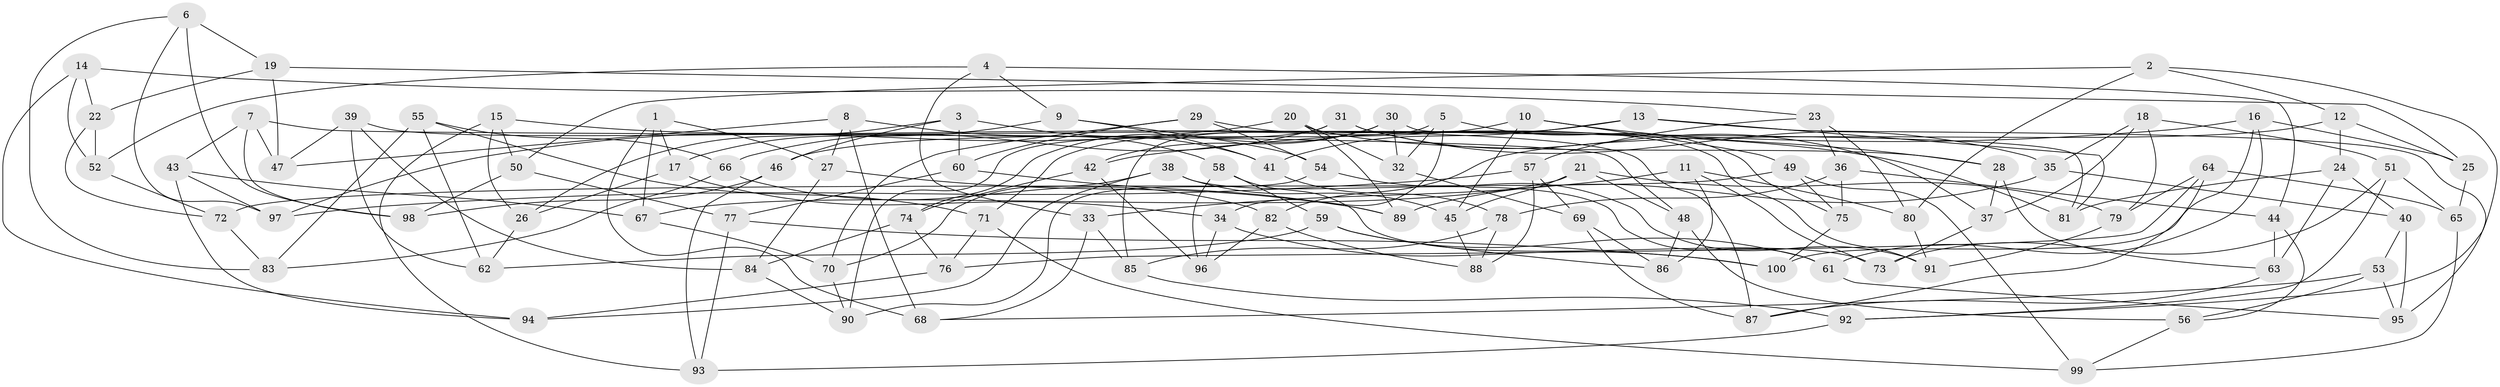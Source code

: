 // Generated by graph-tools (version 1.1) at 2025/16/03/09/25 04:16:24]
// undirected, 100 vertices, 200 edges
graph export_dot {
graph [start="1"]
  node [color=gray90,style=filled];
  1;
  2;
  3;
  4;
  5;
  6;
  7;
  8;
  9;
  10;
  11;
  12;
  13;
  14;
  15;
  16;
  17;
  18;
  19;
  20;
  21;
  22;
  23;
  24;
  25;
  26;
  27;
  28;
  29;
  30;
  31;
  32;
  33;
  34;
  35;
  36;
  37;
  38;
  39;
  40;
  41;
  42;
  43;
  44;
  45;
  46;
  47;
  48;
  49;
  50;
  51;
  52;
  53;
  54;
  55;
  56;
  57;
  58;
  59;
  60;
  61;
  62;
  63;
  64;
  65;
  66;
  67;
  68;
  69;
  70;
  71;
  72;
  73;
  74;
  75;
  76;
  77;
  78;
  79;
  80;
  81;
  82;
  83;
  84;
  85;
  86;
  87;
  88;
  89;
  90;
  91;
  92;
  93;
  94;
  95;
  96;
  97;
  98;
  99;
  100;
  1 -- 27;
  1 -- 68;
  1 -- 67;
  1 -- 17;
  2 -- 80;
  2 -- 12;
  2 -- 92;
  2 -- 50;
  3 -- 41;
  3 -- 60;
  3 -- 46;
  3 -- 26;
  4 -- 52;
  4 -- 33;
  4 -- 9;
  4 -- 44;
  5 -- 75;
  5 -- 32;
  5 -- 85;
  5 -- 34;
  6 -- 98;
  6 -- 97;
  6 -- 19;
  6 -- 83;
  7 -- 98;
  7 -- 48;
  7 -- 43;
  7 -- 47;
  8 -- 47;
  8 -- 27;
  8 -- 58;
  8 -- 68;
  9 -- 41;
  9 -- 17;
  9 -- 54;
  10 -- 46;
  10 -- 45;
  10 -- 28;
  10 -- 49;
  11 -- 86;
  11 -- 73;
  11 -- 33;
  11 -- 80;
  12 -- 24;
  12 -- 25;
  12 -- 82;
  13 -- 95;
  13 -- 71;
  13 -- 41;
  13 -- 81;
  14 -- 23;
  14 -- 22;
  14 -- 52;
  14 -- 94;
  15 -- 81;
  15 -- 26;
  15 -- 50;
  15 -- 93;
  16 -- 25;
  16 -- 100;
  16 -- 42;
  16 -- 61;
  17 -- 34;
  17 -- 26;
  18 -- 79;
  18 -- 51;
  18 -- 37;
  18 -- 35;
  19 -- 22;
  19 -- 47;
  19 -- 25;
  20 -- 97;
  20 -- 89;
  20 -- 28;
  20 -- 32;
  21 -- 45;
  21 -- 48;
  21 -- 67;
  21 -- 79;
  22 -- 72;
  22 -- 52;
  23 -- 36;
  23 -- 57;
  23 -- 80;
  24 -- 63;
  24 -- 81;
  24 -- 40;
  25 -- 65;
  26 -- 62;
  27 -- 89;
  27 -- 84;
  28 -- 63;
  28 -- 37;
  29 -- 70;
  29 -- 91;
  29 -- 54;
  29 -- 60;
  30 -- 42;
  30 -- 74;
  30 -- 81;
  30 -- 32;
  31 -- 66;
  31 -- 35;
  31 -- 37;
  31 -- 90;
  32 -- 69;
  33 -- 68;
  33 -- 85;
  34 -- 100;
  34 -- 96;
  35 -- 40;
  35 -- 89;
  36 -- 78;
  36 -- 75;
  36 -- 44;
  37 -- 73;
  38 -- 70;
  38 -- 45;
  38 -- 61;
  38 -- 94;
  39 -- 47;
  39 -- 62;
  39 -- 87;
  39 -- 84;
  40 -- 95;
  40 -- 53;
  41 -- 78;
  42 -- 96;
  42 -- 74;
  43 -- 94;
  43 -- 67;
  43 -- 97;
  44 -- 56;
  44 -- 63;
  45 -- 88;
  46 -- 93;
  46 -- 98;
  48 -- 86;
  48 -- 56;
  49 -- 99;
  49 -- 72;
  49 -- 75;
  50 -- 77;
  50 -- 98;
  51 -- 92;
  51 -- 65;
  51 -- 73;
  52 -- 72;
  53 -- 68;
  53 -- 56;
  53 -- 95;
  54 -- 90;
  54 -- 91;
  55 -- 71;
  55 -- 83;
  55 -- 62;
  55 -- 66;
  56 -- 99;
  57 -- 97;
  57 -- 69;
  57 -- 88;
  58 -- 59;
  58 -- 73;
  58 -- 96;
  59 -- 86;
  59 -- 62;
  59 -- 61;
  60 -- 89;
  60 -- 77;
  61 -- 95;
  63 -- 87;
  64 -- 79;
  64 -- 87;
  64 -- 76;
  64 -- 65;
  65 -- 99;
  66 -- 82;
  66 -- 83;
  67 -- 70;
  69 -- 87;
  69 -- 86;
  70 -- 90;
  71 -- 76;
  71 -- 99;
  72 -- 83;
  74 -- 84;
  74 -- 76;
  75 -- 100;
  76 -- 94;
  77 -- 100;
  77 -- 93;
  78 -- 88;
  78 -- 85;
  79 -- 91;
  80 -- 91;
  82 -- 96;
  82 -- 88;
  84 -- 90;
  85 -- 92;
  92 -- 93;
}
